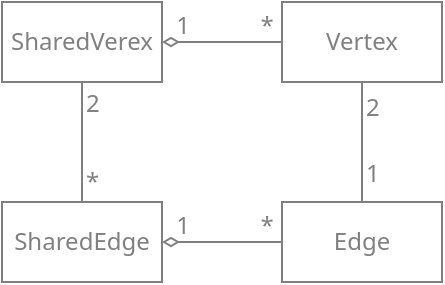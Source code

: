 <mxfile>
    <diagram id="woBObCVOX6_ovj5UqUiK" name="Page-1">
        <mxGraphModel dx="185" dy="153" grid="1" gridSize="10" guides="1" tooltips="1" connect="1" arrows="1" fold="1" page="1" pageScale="1" pageWidth="850" pageHeight="1100" math="0" shadow="0">
            <root>
                <mxCell id="0"/>
                <mxCell id="1" parent="0"/>
                <mxCell id="6" value="" style="edgeStyle=orthogonalEdgeStyle;shape=connector;rounded=0;html=1;labelBackgroundColor=default;strokeColor=#808080;fontFamily=Noto Sans;fontSize=12;fontColor=#808080;endArrow=none;endFill=0;startArrow=diamondThin;startFill=0;fontSource=https%3A%2F%2Ffonts.googleapis.com%2Fcss%3Ffamily%3DNoto%2BSans;" edge="1" parent="1" source="2" target="5">
                    <mxGeometry relative="1" as="geometry"/>
                </mxCell>
                <mxCell id="13" value="1" style="edgeLabel;align=center;verticalAlign=bottom;resizable=0;points=[];fontSize=12;fontFamily=Noto Sans;fontColor=#808080;labelBackgroundColor=none;html=1;" vertex="1" connectable="0" parent="6">
                    <mxGeometry x="-0.681" relative="1" as="geometry">
                        <mxPoint as="offset"/>
                    </mxGeometry>
                </mxCell>
                <mxCell id="14" value="*" style="edgeLabel;align=center;verticalAlign=bottom;resizable=0;points=[];fontSize=12;fontFamily=Noto Sans;fontColor=#808080;labelBackgroundColor=none;html=1;" vertex="1" connectable="0" parent="6">
                    <mxGeometry x="0.74" relative="1" as="geometry">
                        <mxPoint as="offset"/>
                    </mxGeometry>
                </mxCell>
                <mxCell id="2" value="SharedVerex" style="rounded=0;whiteSpace=wrap;html=1;fillColor=none;strokeColor=#808080;fontColor=#808080;fontFamily=Noto Sans;fontSource=https%3A%2F%2Ffonts.googleapis.com%2Fcss%3Ffamily%3DNoto%2BSans;" vertex="1" parent="1">
                    <mxGeometry x="360" y="360" width="80" height="40" as="geometry"/>
                </mxCell>
                <mxCell id="4" style="edgeStyle=orthogonalEdgeStyle;html=1;fontFamily=Noto Sans;fontSize=12;fontColor=#808080;endArrow=none;endFill=0;rounded=0;strokeColor=#808080;fontSource=https%3A%2F%2Ffonts.googleapis.com%2Fcss%3Ffamily%3DNoto%2BSans;" edge="1" parent="1" source="3" target="2">
                    <mxGeometry relative="1" as="geometry"/>
                </mxCell>
                <mxCell id="11" value="2" style="edgeLabel;align=left;verticalAlign=middle;resizable=0;points=[];fontSize=12;fontFamily=Noto Sans;fontColor=#808080;labelBackgroundColor=none;fontSource=https%3A%2F%2Ffonts.googleapis.com%2Fcss%3Ffamily%3DNoto%2BSans;html=1;" vertex="1" connectable="0" parent="4">
                    <mxGeometry x="0.622" y="-1" relative="1" as="geometry">
                        <mxPoint x="-1" y="-1" as="offset"/>
                    </mxGeometry>
                </mxCell>
                <mxCell id="12" value="*" style="edgeLabel;align=left;verticalAlign=middle;resizable=0;points=[];fontSize=12;fontFamily=Noto Sans;fontColor=#808080;labelBackgroundColor=none;fontSource=https%3A%2F%2Ffonts.googleapis.com%2Fcss%3Ffamily%3DNoto%2BSans;html=1;" vertex="1" connectable="0" parent="4">
                    <mxGeometry x="-0.667" relative="1" as="geometry">
                        <mxPoint as="offset"/>
                    </mxGeometry>
                </mxCell>
                <mxCell id="8" value="" style="edgeStyle=orthogonalEdgeStyle;shape=connector;rounded=0;html=1;labelBackgroundColor=default;strokeColor=#808080;fontFamily=Noto Sans;fontSize=12;fontColor=#808080;startArrow=diamondThin;startFill=0;endArrow=none;endFill=0;fontSource=https%3A%2F%2Ffonts.googleapis.com%2Fcss%3Ffamily%3DNoto%2BSans;" edge="1" parent="1" source="3" target="7">
                    <mxGeometry relative="1" as="geometry"/>
                </mxCell>
                <mxCell id="15" value="1" style="edgeLabel;align=center;verticalAlign=bottom;resizable=0;points=[];fontSize=12;fontFamily=Noto Sans;fontColor=#808080;labelBackgroundColor=none;html=1;" vertex="1" connectable="0" parent="8">
                    <mxGeometry x="-0.694" y="1" relative="1" as="geometry">
                        <mxPoint x="1" y="1" as="offset"/>
                    </mxGeometry>
                </mxCell>
                <mxCell id="16" value="*" style="edgeLabel;align=center;verticalAlign=bottom;resizable=0;points=[];fontSize=12;fontFamily=Noto Sans;fontColor=#808080;labelBackgroundColor=none;html=1;" vertex="1" connectable="0" parent="8">
                    <mxGeometry x="0.792" relative="1" as="geometry">
                        <mxPoint x="-2" as="offset"/>
                    </mxGeometry>
                </mxCell>
                <mxCell id="3" value="SharedEdge" style="rounded=0;whiteSpace=wrap;html=1;fillColor=none;strokeColor=#808080;fontColor=#808080;fontFamily=Noto Sans;fontSource=https%3A%2F%2Ffonts.googleapis.com%2Fcss%3Ffamily%3DNoto%2BSans;" vertex="1" parent="1">
                    <mxGeometry x="360" y="460" width="80" height="40" as="geometry"/>
                </mxCell>
                <mxCell id="5" value="Vertex" style="rounded=0;whiteSpace=wrap;html=1;fillColor=none;strokeColor=#808080;fontColor=#808080;fontFamily=Noto Sans;fontSource=https%3A%2F%2Ffonts.googleapis.com%2Fcss%3Ffamily%3DNoto%2BSans;" vertex="1" parent="1">
                    <mxGeometry x="500" y="360" width="80" height="40" as="geometry"/>
                </mxCell>
                <mxCell id="10" style="edgeStyle=orthogonalEdgeStyle;shape=connector;rounded=0;html=1;labelBackgroundColor=default;strokeColor=#808080;fontFamily=Noto Sans;fontSize=12;fontColor=#808080;startArrow=none;startFill=0;endArrow=none;endFill=0;fontSource=https%3A%2F%2Ffonts.googleapis.com%2Fcss%3Ffamily%3DNoto%2BSans;" edge="1" parent="1" source="7" target="5">
                    <mxGeometry relative="1" as="geometry"/>
                </mxCell>
                <mxCell id="17" value="2" style="edgeLabel;align=left;verticalAlign=middle;resizable=0;points=[];fontSize=12;fontFamily=Noto Sans;fontColor=#808080;labelBackgroundColor=none;html=1;" vertex="1" connectable="0" parent="10">
                    <mxGeometry x="0.671" relative="1" as="geometry">
                        <mxPoint y="3" as="offset"/>
                    </mxGeometry>
                </mxCell>
                <mxCell id="18" value="1" style="edgeLabel;align=left;verticalAlign=middle;resizable=0;points=[];fontSize=12;fontFamily=Noto Sans;fontColor=#808080;labelBackgroundColor=none;html=1;" vertex="1" connectable="0" parent="10">
                    <mxGeometry x="-0.627" relative="1" as="geometry">
                        <mxPoint y="-3" as="offset"/>
                    </mxGeometry>
                </mxCell>
                <mxCell id="7" value="Edge" style="rounded=0;whiteSpace=wrap;html=1;fillColor=none;strokeColor=#808080;fontColor=#808080;fontFamily=Noto Sans;fontSource=https%3A%2F%2Ffonts.googleapis.com%2Fcss%3Ffamily%3DNoto%2BSans;" vertex="1" parent="1">
                    <mxGeometry x="500" y="460" width="80" height="40" as="geometry"/>
                </mxCell>
            </root>
        </mxGraphModel>
    </diagram>
</mxfile>